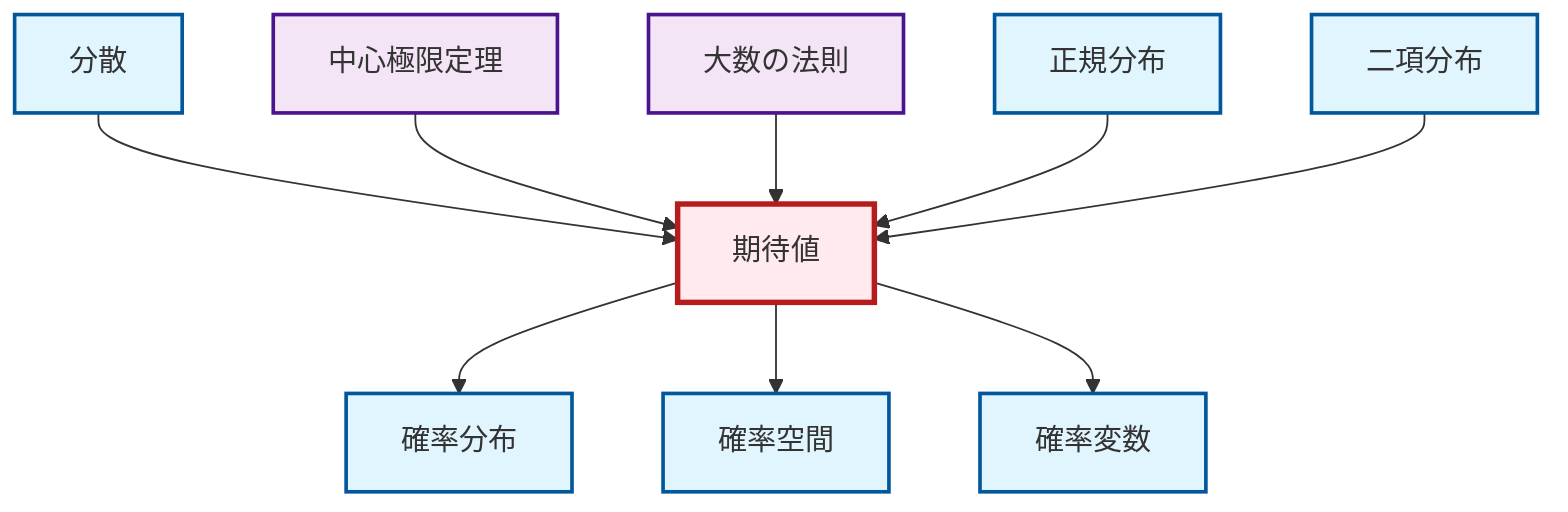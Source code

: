 graph TD
    classDef definition fill:#e1f5fe,stroke:#01579b,stroke-width:2px
    classDef theorem fill:#f3e5f5,stroke:#4a148c,stroke-width:2px
    classDef axiom fill:#fff3e0,stroke:#e65100,stroke-width:2px
    classDef example fill:#e8f5e9,stroke:#1b5e20,stroke-width:2px
    classDef current fill:#ffebee,stroke:#b71c1c,stroke-width:3px
    def-expectation["期待値"]:::definition
    def-binomial-distribution["二項分布"]:::definition
    def-normal-distribution["正規分布"]:::definition
    thm-law-of-large-numbers["大数の法則"]:::theorem
    def-probability-distribution["確率分布"]:::definition
    def-probability-space["確率空間"]:::definition
    def-random-variable["確率変数"]:::definition
    thm-central-limit["中心極限定理"]:::theorem
    def-variance["分散"]:::definition
    def-expectation --> def-probability-distribution
    def-variance --> def-expectation
    thm-central-limit --> def-expectation
    thm-law-of-large-numbers --> def-expectation
    def-normal-distribution --> def-expectation
    def-binomial-distribution --> def-expectation
    def-expectation --> def-probability-space
    def-expectation --> def-random-variable
    class def-expectation current